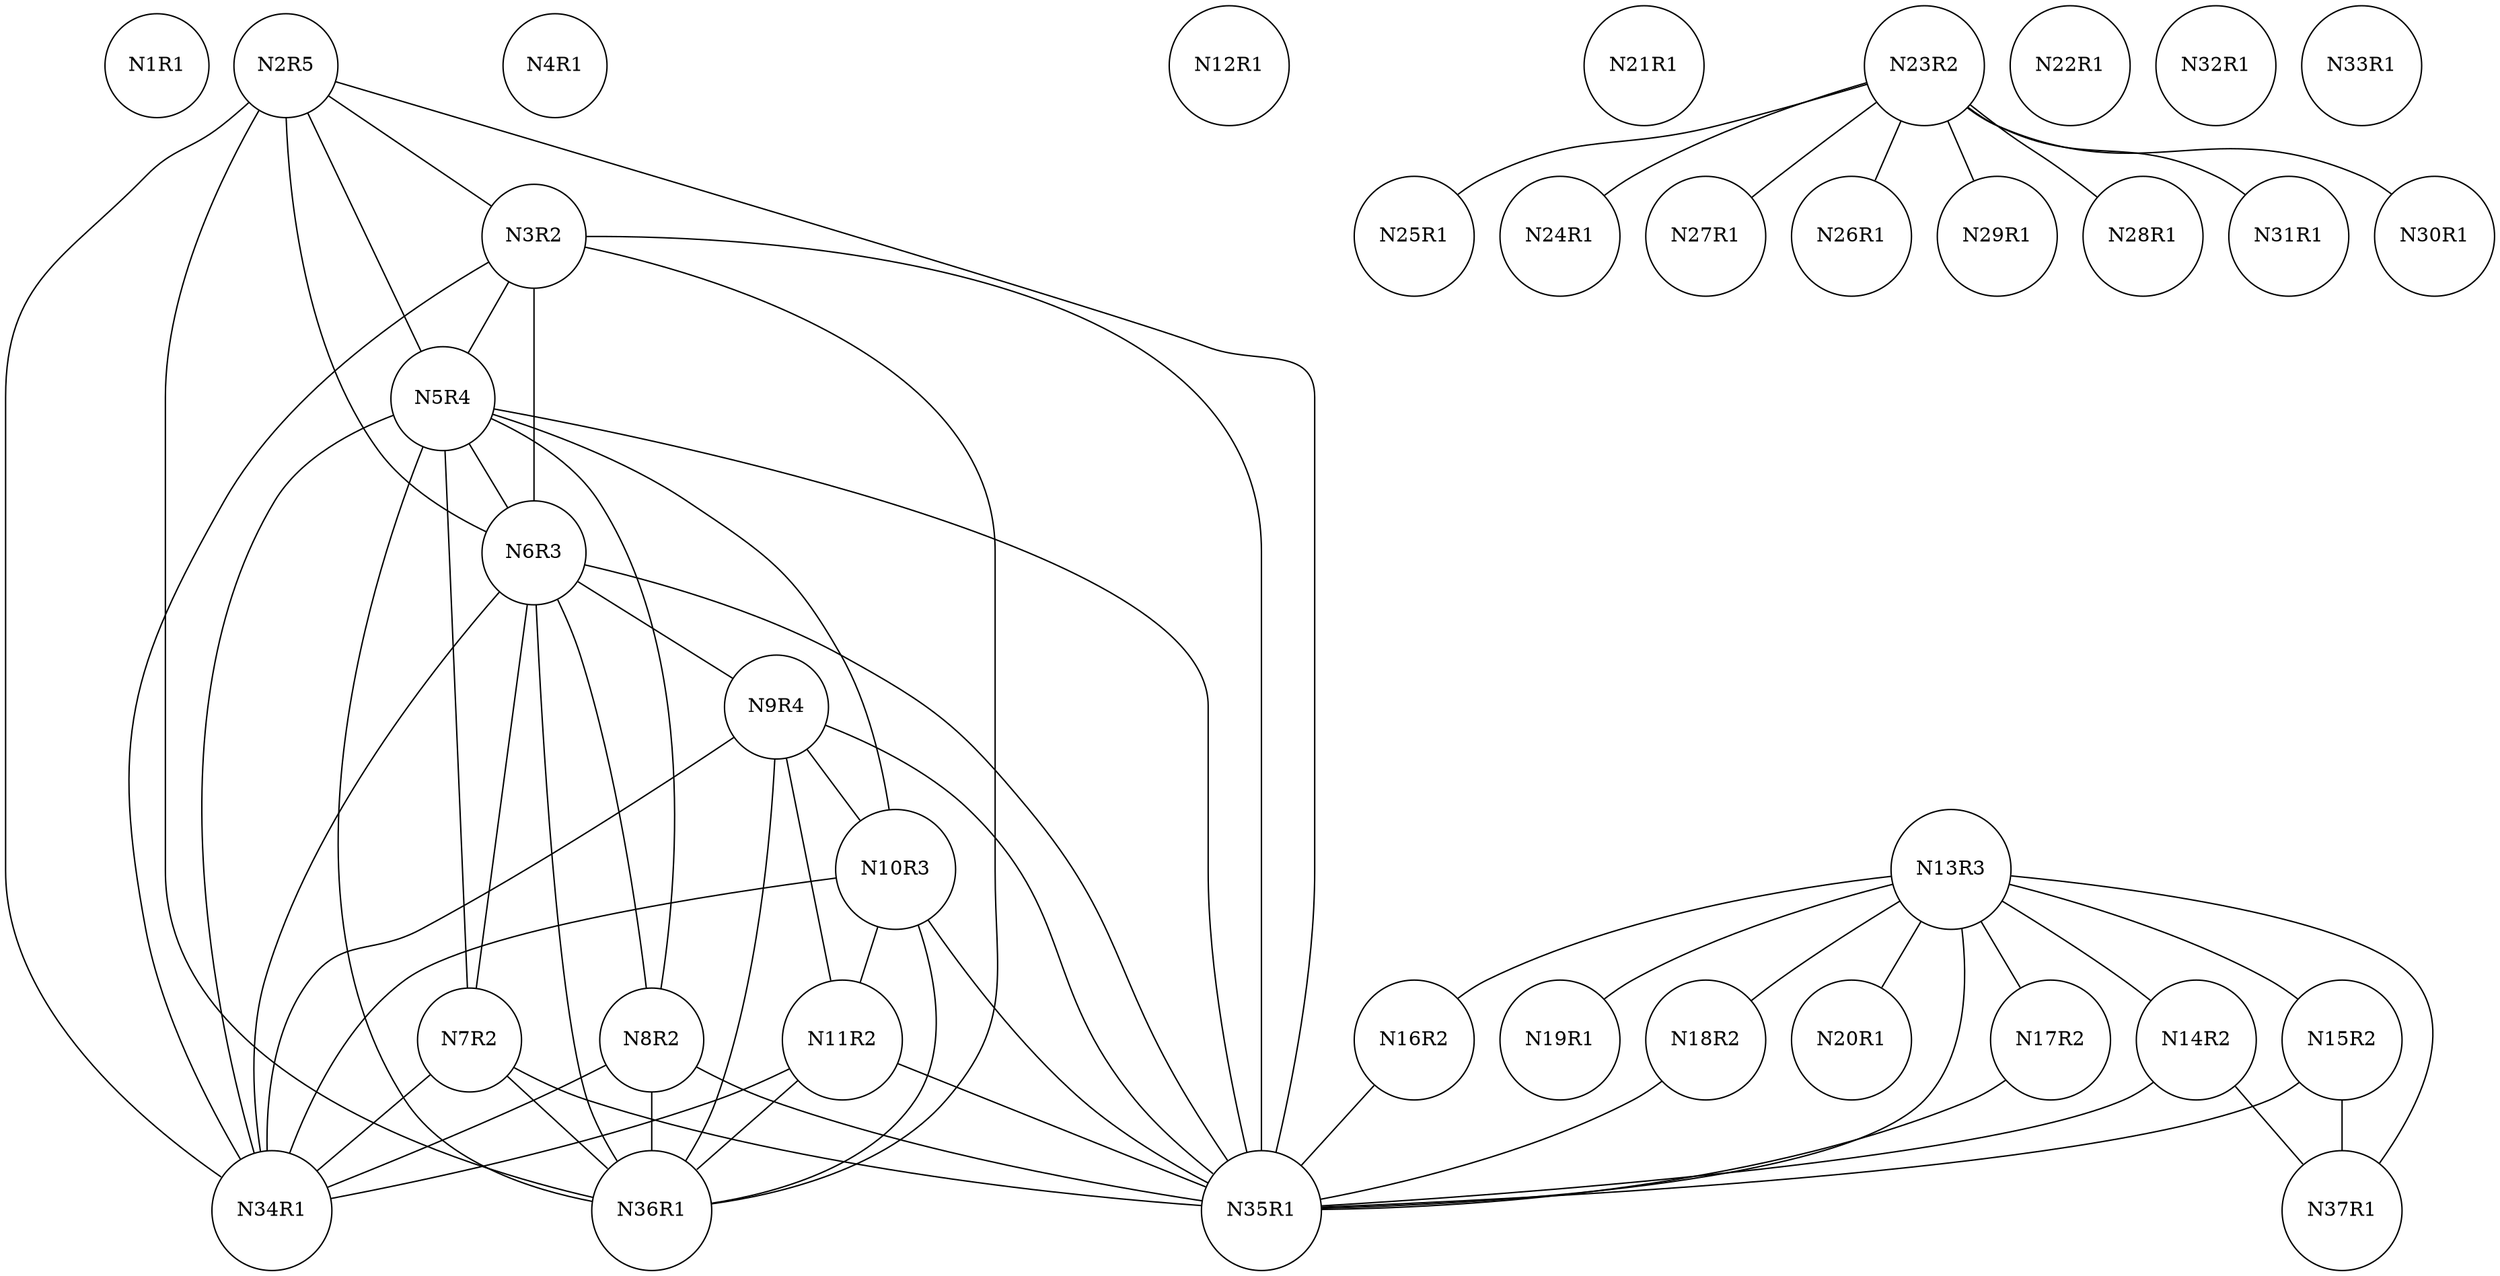 graph ig {
    node [shape = circle];
    N1R1;
    N2R5;
    N3R2;
    N4R1;
    N5R4;
    N6R3;
    N7R2;
    N8R2;
    N9R4;
    N10R3;
    N11R2;
    N12R1;
    N13R3;
    N14R2;
    N15R2;
    N17R2;
    N16R2;
    N19R1;
    N18R2;
    N21R1;
    N20R1;
    N23R2;
    N22R1;
    N25R1;
    N24R1;
    N27R1;
    N26R1;
    N29R1;
    N28R1;
    N31R1;
    N30R1;
    N34R1;
    N35R1;
    N32R1;
    N33R1;
    N36R1;
    N37R1;
    N2R5 -- N3R2;
    N2R5 -- N36R1;
    N2R5 -- N5R4;
    N2R5 -- N6R3;
    N2R5 -- N35R1;
    N2R5 -- N34R1;
    N3R2 -- N36R1;
    N3R2 -- N5R4;
    N3R2 -- N6R3;
    N3R2 -- N35R1;
    N3R2 -- N34R1;
    N5R4 -- N10R3;
    N5R4 -- N8R2;
    N5R4 -- N7R2;
    N5R4 -- N6R3;
    N5R4 -- N36R1;
    N5R4 -- N35R1;
    N5R4 -- N34R1;
    N6R3 -- N9R4;
    N6R3 -- N8R2;
    N6R3 -- N7R2;
    N6R3 -- N36R1;
    N6R3 -- N35R1;
    N6R3 -- N34R1;
    N7R2 -- N36R1;
    N7R2 -- N35R1;
    N7R2 -- N34R1;
    N8R2 -- N35R1;
    N8R2 -- N34R1;
    N8R2 -- N36R1;
    N9R4 -- N11R2;
    N9R4 -- N10R3;
    N9R4 -- N35R1;
    N9R4 -- N34R1;
    N9R4 -- N36R1;
    N10R3 -- N11R2;
    N10R3 -- N34R1;
    N10R3 -- N36R1;
    N10R3 -- N35R1;
    N11R2 -- N36R1;
    N11R2 -- N35R1;
    N11R2 -- N34R1;
    N13R3 -- N20R1;
    N13R3 -- N19R1;
    N13R3 -- N18R2;
    N13R3 -- N17R2;
    N13R3 -- N16R2;
    N13R3 -- N37R1;
    N13R3 -- N35R1;
    N13R3 -- N15R2;
    N13R3 -- N14R2;
    N14R2 -- N37R1;
    N14R2 -- N35R1;
    N15R2 -- N37R1;
    N15R2 -- N35R1;
    N17R2 -- N35R1;
    N16R2 -- N35R1;
    N18R2 -- N35R1;
    N23R2 -- N31R1;
    N23R2 -- N30R1;
    N23R2 -- N29R1;
    N23R2 -- N28R1;
    N23R2 -- N27R1;
    N23R2 -- N26R1;
    N23R2 -- N24R1;
    N23R2 -- N25R1;
}

